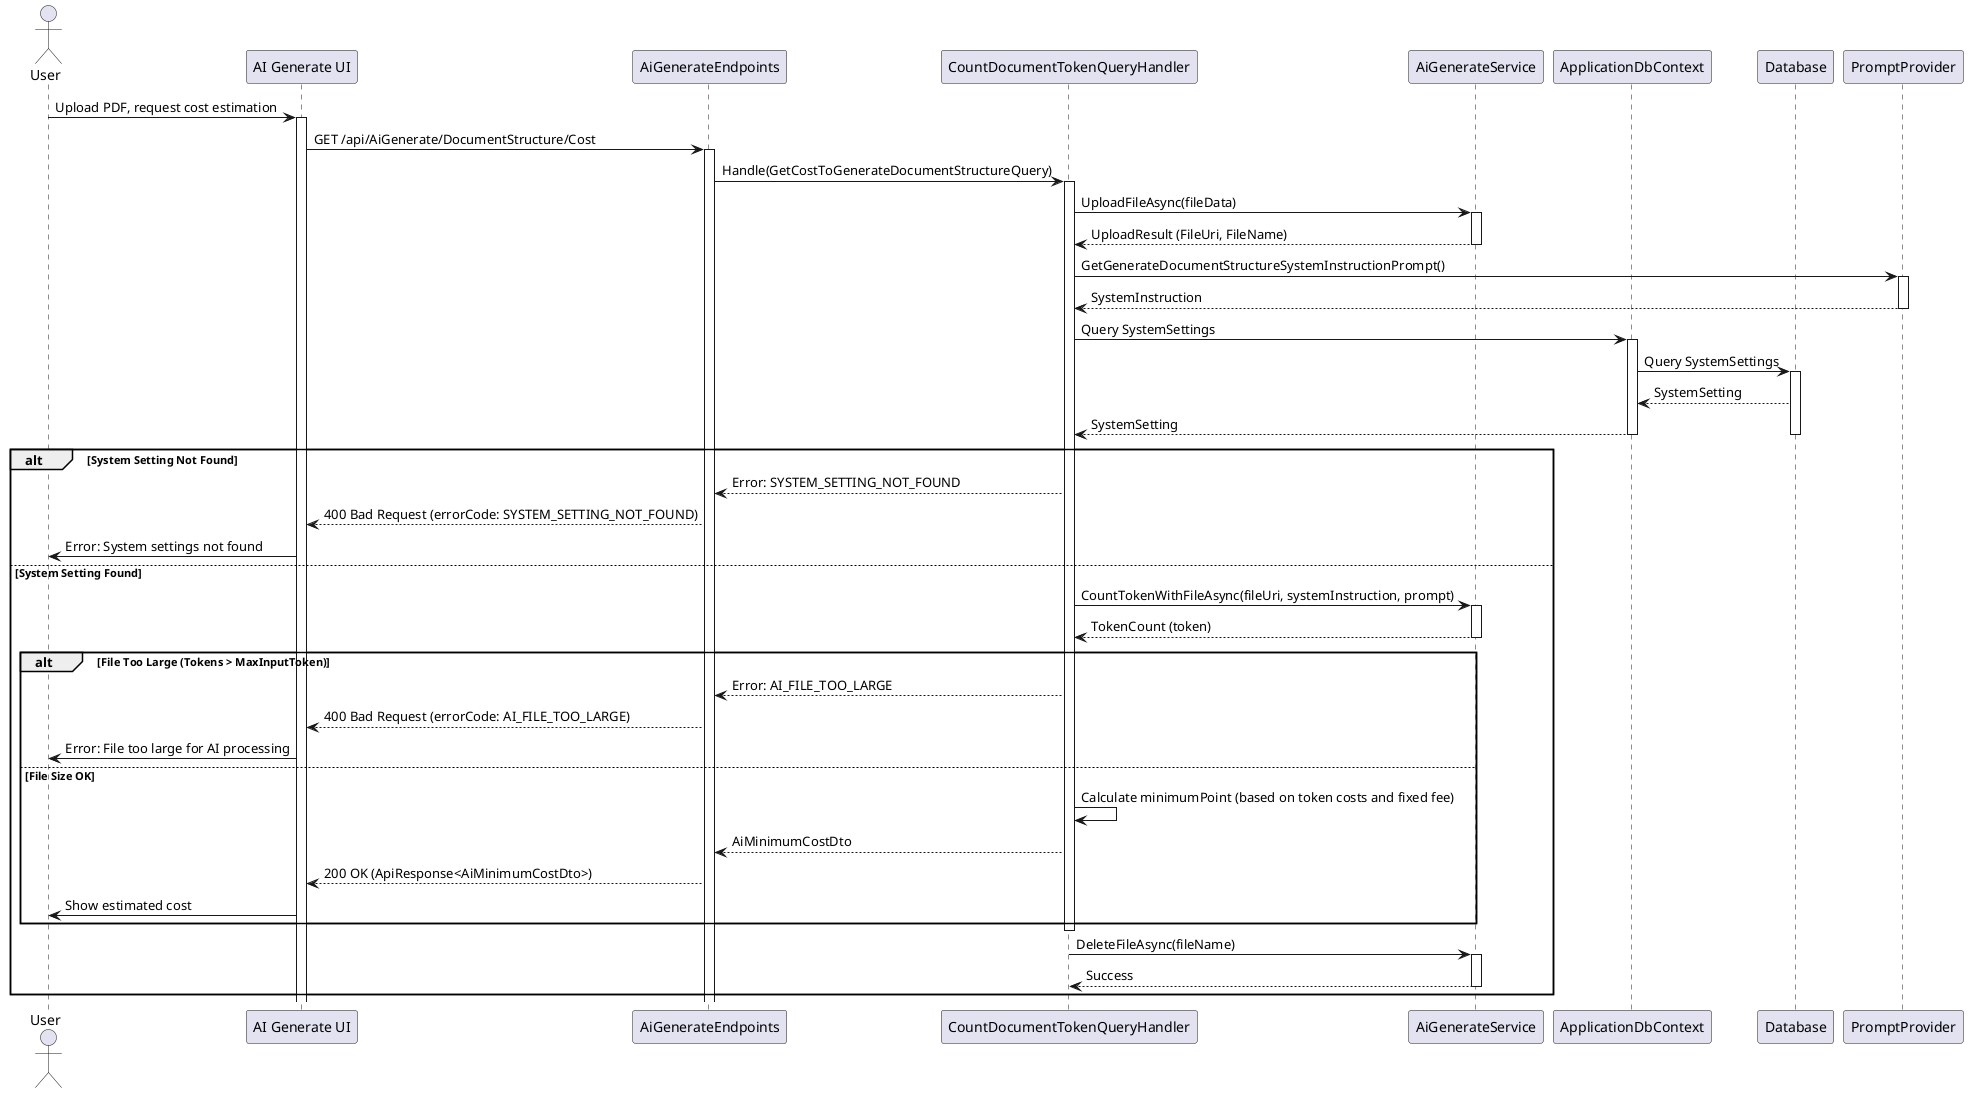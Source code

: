 @startuml
actor User
participant "AI Generate UI" as UI
participant AiGenerateEndpoints
participant CountDocumentTokenQueryHandler as Handler
participant AiGenerateService
participant ApplicationDbContext
participant Database
participant PromptProvider

User -> UI : Upload PDF, request cost estimation
activate UI
UI -> AiGenerateEndpoints : GET /api/AiGenerate/DocumentStructure/Cost
activate AiGenerateEndpoints
AiGenerateEndpoints -> Handler : Handle(GetCostToGenerateDocumentStructureQuery)
activate Handler
Handler -> AiGenerateService : UploadFileAsync(fileData)
activate AiGenerateService
AiGenerateService --> Handler : UploadResult (FileUri, FileName)
deactivate AiGenerateService
Handler -> PromptProvider : GetGenerateDocumentStructureSystemInstructionPrompt()
activate PromptProvider
PromptProvider --> Handler : SystemInstruction
deactivate PromptProvider
Handler -> ApplicationDbContext : Query SystemSettings
activate ApplicationDbContext
ApplicationDbContext -> Database : Query SystemSettings
activate Database
Database --> ApplicationDbContext : SystemSetting
ApplicationDbContext --> Handler : SystemSetting
deactivate Database
deactivate ApplicationDbContext
alt System Setting Not Found
    Handler --> AiGenerateEndpoints : Error: SYSTEM_SETTING_NOT_FOUND
    AiGenerateEndpoints --> UI : 400 Bad Request (errorCode: SYSTEM_SETTING_NOT_FOUND)
    UI -> User : Error: System settings not found
else System Setting Found
    Handler -> AiGenerateService : CountTokenWithFileAsync(fileUri, systemInstruction, prompt)
    activate AiGenerateService
    AiGenerateService --> Handler : TokenCount (token)
    deactivate AiGenerateService
    alt File Too Large (Tokens > MaxInputToken)
        Handler --> AiGenerateEndpoints : Error: AI_FILE_TOO_LARGE
        AiGenerateEndpoints --> UI : 400 Bad Request (errorCode: AI_FILE_TOO_LARGE)
        UI -> User : Error: File too large for AI processing
    else File Size OK
        Handler -> Handler : Calculate minimumPoint (based on token costs and fixed fee)
        Handler --> AiGenerateEndpoints : AiMinimumCostDto
        AiGenerateEndpoints --> UI : 200 OK (ApiResponse<AiMinimumCostDto>)
        UI -> User : Show estimated cost
    end
    deactivate Handler
    Handler -> AiGenerateService : DeleteFileAsync(fileName)
    activate AiGenerateService
    AiGenerateService --> Handler : Success
    deactivate AiGenerateService
end
@enduml